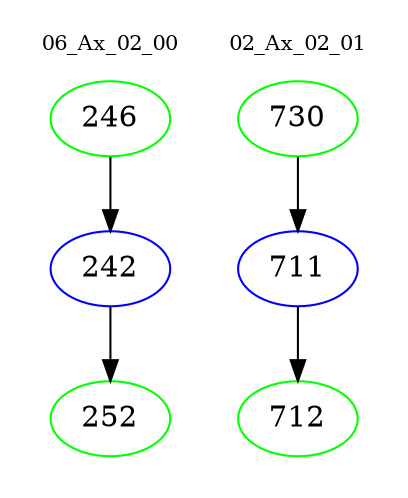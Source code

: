 digraph{
subgraph cluster_0 {
color = white
label = "06_Ax_02_00";
fontsize=10;
T0_246 [label="246", color="green"]
T0_246 -> T0_242 [color="black"]
T0_242 [label="242", color="blue"]
T0_242 -> T0_252 [color="black"]
T0_252 [label="252", color="green"]
}
subgraph cluster_1 {
color = white
label = "02_Ax_02_01";
fontsize=10;
T1_730 [label="730", color="green"]
T1_730 -> T1_711 [color="black"]
T1_711 [label="711", color="blue"]
T1_711 -> T1_712 [color="black"]
T1_712 [label="712", color="green"]
}
}

